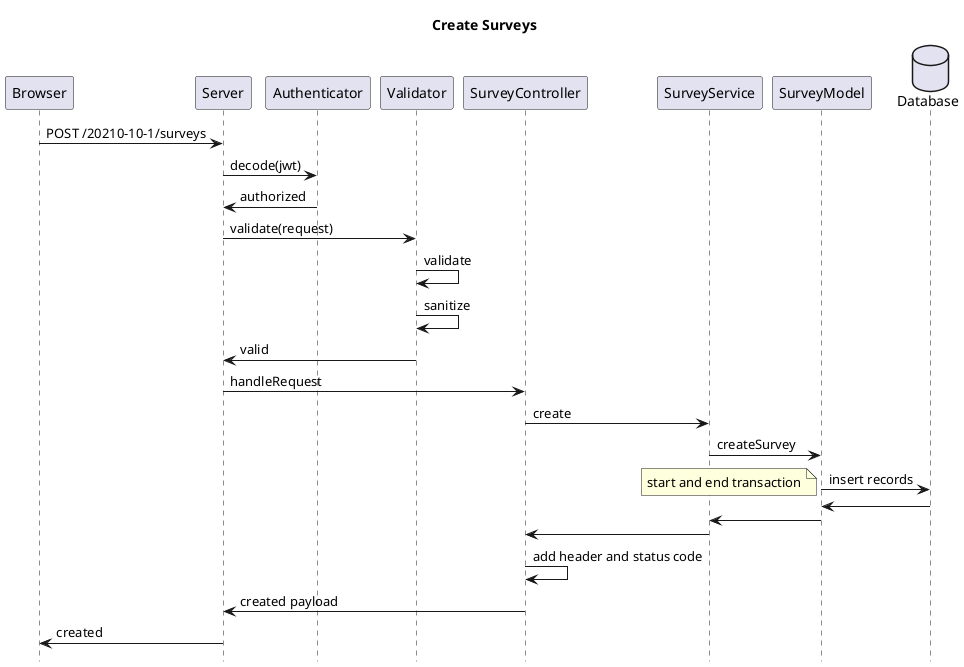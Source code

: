 @startuml create surveys
hide footbox
title Create Surveys
participant Browser as browser
participant Server as server
participant Authenticator as auth
participant Validator as valt
participant SurveyController as controller
participant SurveyService as service
participant SurveyModel as model
database    Database    as database

browser -> server: POST /20210-10-1/surveys
server -> auth: decode(jwt)
auth -> server : authorized
server -> valt : validate(request)
valt -> valt : validate
valt -> valt : sanitize
valt -> server : valid
server -> controller : handleRequest
controller -> service : create
service -> model : createSurvey
model -> database : insert records
note left: start and end transaction 
database -> model 
model -> service
service -> controller 
controller -> controller : add header and status code
controller -> server : created payload 
server -> browser : created

@enduml
